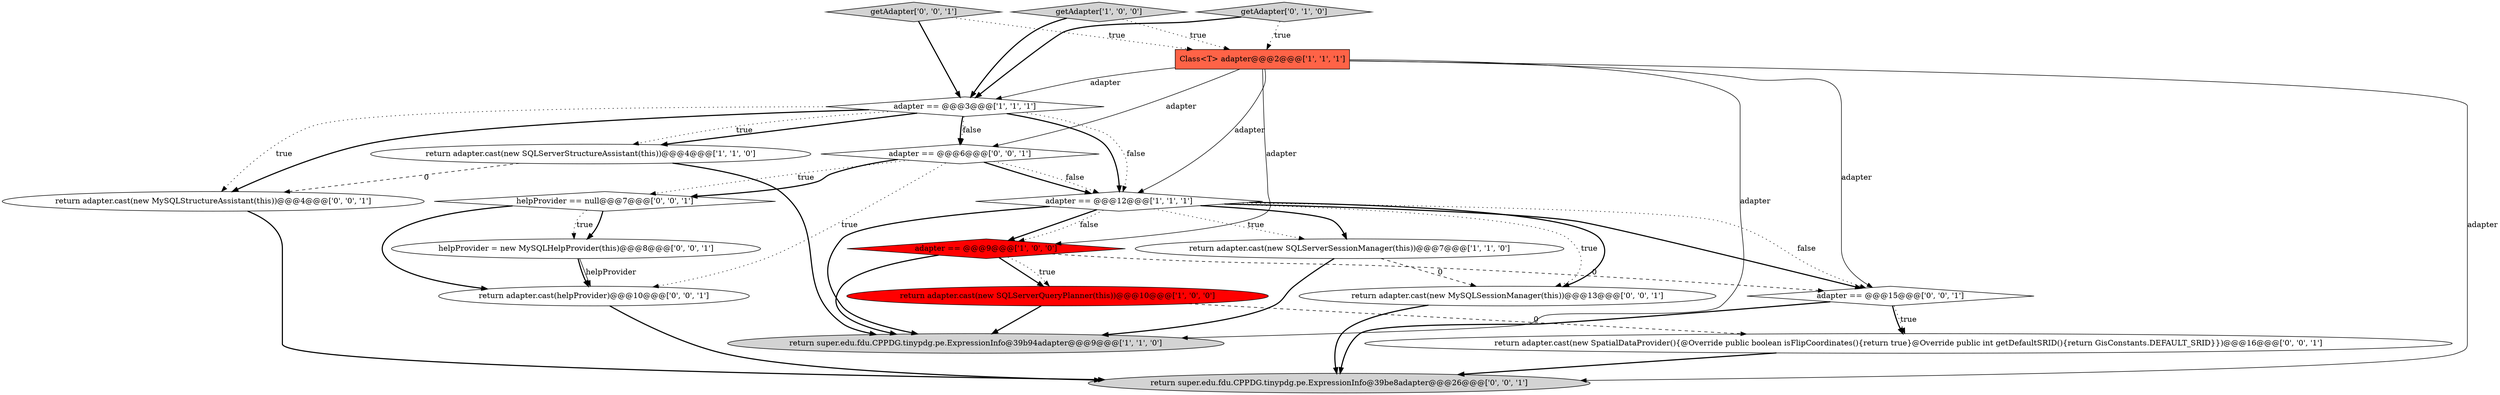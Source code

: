 digraph {
2 [style = filled, label = "return adapter.cast(new SQLServerStructureAssistant(this))@@@4@@@['1', '1', '0']", fillcolor = white, shape = ellipse image = "AAA0AAABBB1BBB"];
4 [style = filled, label = "getAdapter['1', '0', '0']", fillcolor = lightgray, shape = diamond image = "AAA0AAABBB1BBB"];
5 [style = filled, label = "adapter == @@@3@@@['1', '1', '1']", fillcolor = white, shape = diamond image = "AAA0AAABBB1BBB"];
11 [style = filled, label = "adapter == @@@15@@@['0', '0', '1']", fillcolor = white, shape = diamond image = "AAA0AAABBB3BBB"];
19 [style = filled, label = "helpProvider == null@@@7@@@['0', '0', '1']", fillcolor = white, shape = diamond image = "AAA0AAABBB3BBB"];
3 [style = filled, label = "return adapter.cast(new SQLServerSessionManager(this))@@@7@@@['1', '1', '0']", fillcolor = white, shape = ellipse image = "AAA0AAABBB1BBB"];
6 [style = filled, label = "return super.edu.fdu.CPPDG.tinypdg.pe.ExpressionInfo@39b94adapter@@@9@@@['1', '1', '0']", fillcolor = lightgray, shape = ellipse image = "AAA0AAABBB1BBB"];
13 [style = filled, label = "return adapter.cast(new MySQLSessionManager(this))@@@13@@@['0', '0', '1']", fillcolor = white, shape = ellipse image = "AAA0AAABBB3BBB"];
10 [style = filled, label = "adapter == @@@6@@@['0', '0', '1']", fillcolor = white, shape = diamond image = "AAA0AAABBB3BBB"];
14 [style = filled, label = "return super.edu.fdu.CPPDG.tinypdg.pe.ExpressionInfo@39be8adapter@@@26@@@['0', '0', '1']", fillcolor = lightgray, shape = ellipse image = "AAA0AAABBB3BBB"];
16 [style = filled, label = "helpProvider = new MySQLHelpProvider(this)@@@8@@@['0', '0', '1']", fillcolor = white, shape = ellipse image = "AAA0AAABBB3BBB"];
15 [style = filled, label = "return adapter.cast(helpProvider)@@@10@@@['0', '0', '1']", fillcolor = white, shape = ellipse image = "AAA0AAABBB3BBB"];
8 [style = filled, label = "adapter == @@@12@@@['1', '1', '1']", fillcolor = white, shape = diamond image = "AAA0AAABBB1BBB"];
1 [style = filled, label = "return adapter.cast(new SQLServerQueryPlanner(this))@@@10@@@['1', '0', '0']", fillcolor = red, shape = ellipse image = "AAA1AAABBB1BBB"];
7 [style = filled, label = "Class<T> adapter@@@2@@@['1', '1', '1']", fillcolor = tomato, shape = box image = "AAA0AAABBB1BBB"];
17 [style = filled, label = "return adapter.cast(new MySQLStructureAssistant(this))@@@4@@@['0', '0', '1']", fillcolor = white, shape = ellipse image = "AAA0AAABBB3BBB"];
18 [style = filled, label = "return adapter.cast(new SpatialDataProvider(){@Override public boolean isFlipCoordinates(){return true}@Override public int getDefaultSRID(){return GisConstants.DEFAULT_SRID}})@@@16@@@['0', '0', '1']", fillcolor = white, shape = ellipse image = "AAA0AAABBB3BBB"];
12 [style = filled, label = "getAdapter['0', '0', '1']", fillcolor = lightgray, shape = diamond image = "AAA0AAABBB3BBB"];
0 [style = filled, label = "adapter == @@@9@@@['1', '0', '0']", fillcolor = red, shape = diamond image = "AAA1AAABBB1BBB"];
9 [style = filled, label = "getAdapter['0', '1', '0']", fillcolor = lightgray, shape = diamond image = "AAA0AAABBB2BBB"];
5->17 [style = dotted, label="true"];
5->10 [style = bold, label=""];
5->8 [style = bold, label=""];
16->15 [style = bold, label=""];
7->11 [style = solid, label="adapter"];
7->6 [style = solid, label="adapter"];
8->11 [style = dotted, label="false"];
12->5 [style = bold, label=""];
15->14 [style = bold, label=""];
7->8 [style = solid, label="adapter"];
11->14 [style = bold, label=""];
0->6 [style = bold, label=""];
2->6 [style = bold, label=""];
10->19 [style = bold, label=""];
8->3 [style = bold, label=""];
16->15 [style = solid, label="helpProvider"];
4->7 [style = dotted, label="true"];
5->10 [style = dotted, label="false"];
3->6 [style = bold, label=""];
8->6 [style = bold, label=""];
0->11 [style = dashed, label="0"];
7->14 [style = solid, label="adapter"];
1->18 [style = dashed, label="0"];
11->18 [style = dotted, label="true"];
3->13 [style = dashed, label="0"];
5->17 [style = bold, label=""];
2->17 [style = dashed, label="0"];
8->3 [style = dotted, label="true"];
11->18 [style = bold, label=""];
19->16 [style = bold, label=""];
7->5 [style = solid, label="adapter"];
10->15 [style = dotted, label="true"];
8->0 [style = bold, label=""];
5->2 [style = bold, label=""];
1->6 [style = bold, label=""];
7->0 [style = solid, label="adapter"];
10->8 [style = bold, label=""];
17->14 [style = bold, label=""];
10->19 [style = dotted, label="true"];
0->1 [style = bold, label=""];
10->8 [style = dotted, label="false"];
19->16 [style = dotted, label="true"];
9->5 [style = bold, label=""];
8->13 [style = dotted, label="true"];
9->7 [style = dotted, label="true"];
19->15 [style = bold, label=""];
5->8 [style = dotted, label="false"];
12->7 [style = dotted, label="true"];
7->10 [style = solid, label="adapter"];
8->11 [style = bold, label=""];
8->0 [style = dotted, label="false"];
4->5 [style = bold, label=""];
13->14 [style = bold, label=""];
18->14 [style = bold, label=""];
5->2 [style = dotted, label="true"];
8->13 [style = bold, label=""];
0->1 [style = dotted, label="true"];
}
